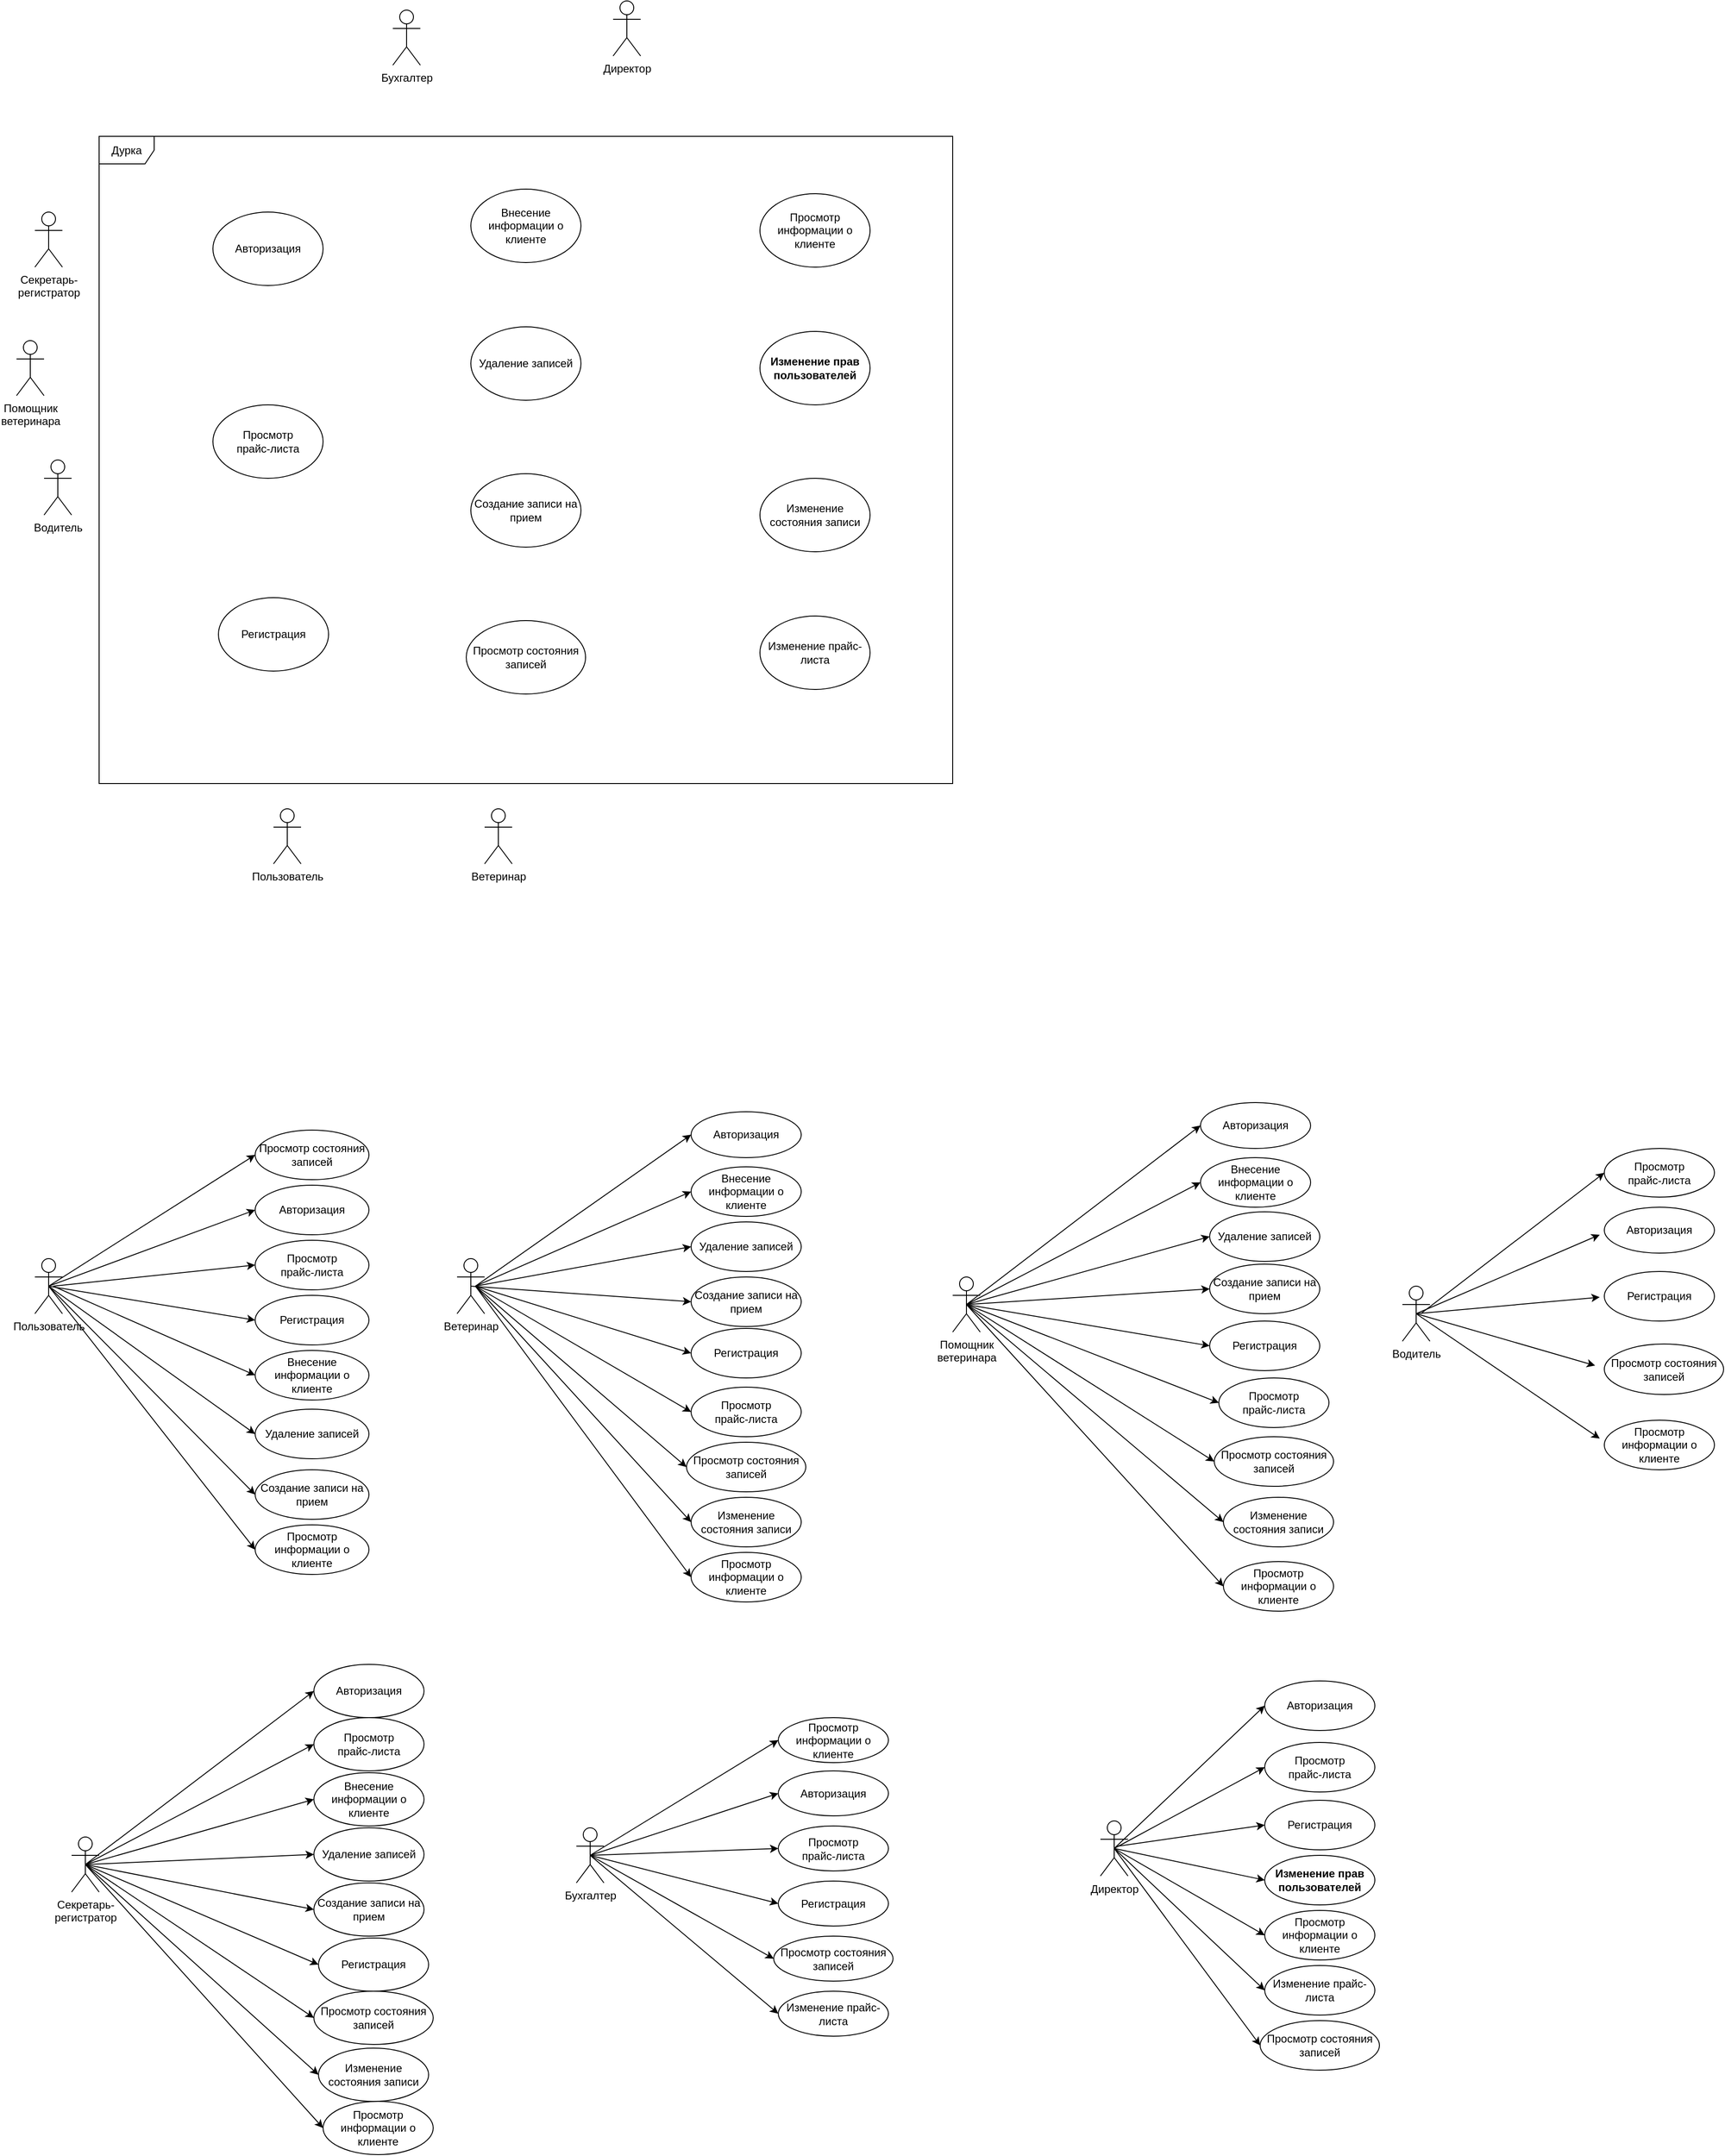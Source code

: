 <mxfile version="12.9.12" type="github"><diagram id="L1FuBteCWjfEzFuakXNv" name="Page-1"><mxGraphModel dx="5688" dy="2852" grid="1" gridSize="10" guides="1" tooltips="1" connect="1" arrows="1" fold="1" page="1" pageScale="1" pageWidth="827" pageHeight="1169" math="0" shadow="0"><root><mxCell id="0"/><mxCell id="1" parent="0"/><mxCell id="_gJvUGZuvrpQ2wVJs4yX-2" value="Дурка" style="shape=umlFrame;whiteSpace=wrap;html=1;" vertex="1" parent="1"><mxGeometry x="120" y="197.5" width="930" height="705" as="geometry"/></mxCell><mxCell id="_gJvUGZuvrpQ2wVJs4yX-3" value="Бухгалтер" style="shape=umlActor;verticalLabelPosition=bottom;labelBackgroundColor=#ffffff;verticalAlign=top;html=1;" vertex="1" parent="1"><mxGeometry x="440" y="60" width="30" height="60" as="geometry"/></mxCell><mxCell id="_gJvUGZuvrpQ2wVJs4yX-4" value="Секретарь-&lt;br&gt;регистратор" style="shape=umlActor;verticalLabelPosition=bottom;labelBackgroundColor=#ffffff;verticalAlign=top;html=1;" vertex="1" parent="1"><mxGeometry x="50" y="280" width="30" height="60" as="geometry"/></mxCell><mxCell id="_gJvUGZuvrpQ2wVJs4yX-5" value="Директор" style="shape=umlActor;verticalLabelPosition=bottom;labelBackgroundColor=#ffffff;verticalAlign=top;html=1;" vertex="1" parent="1"><mxGeometry x="680" y="50" width="30" height="60" as="geometry"/></mxCell><mxCell id="_gJvUGZuvrpQ2wVJs4yX-6" value="Помощник &lt;br&gt;ветеринара" style="shape=umlActor;verticalLabelPosition=bottom;labelBackgroundColor=#ffffff;verticalAlign=top;html=1;" vertex="1" parent="1"><mxGeometry x="30" y="420" width="30" height="60" as="geometry"/></mxCell><mxCell id="_gJvUGZuvrpQ2wVJs4yX-9" value="Ветеринар" style="shape=umlActor;verticalLabelPosition=bottom;labelBackgroundColor=#ffffff;verticalAlign=top;html=1;" vertex="1" parent="1"><mxGeometry x="540" y="930" width="30" height="60" as="geometry"/></mxCell><mxCell id="_gJvUGZuvrpQ2wVJs4yX-10" value="Пользователь" style="shape=umlActor;verticalLabelPosition=bottom;labelBackgroundColor=#ffffff;verticalAlign=top;html=1;" vertex="1" parent="1"><mxGeometry x="310" y="930" width="30" height="60" as="geometry"/></mxCell><mxCell id="_gJvUGZuvrpQ2wVJs4yX-11" value="Водитель" style="shape=umlActor;verticalLabelPosition=bottom;labelBackgroundColor=#ffffff;verticalAlign=top;html=1;" vertex="1" parent="1"><mxGeometry x="60" y="550" width="30" height="60" as="geometry"/></mxCell><mxCell id="_gJvUGZuvrpQ2wVJs4yX-12" value="Авторизация" style="ellipse;whiteSpace=wrap;html=1;" vertex="1" parent="1"><mxGeometry x="244" y="280" width="120" height="80" as="geometry"/></mxCell><mxCell id="_gJvUGZuvrpQ2wVJs4yX-13" value="Просмотр&lt;br&gt;прайс-листа" style="ellipse;whiteSpace=wrap;html=1;" vertex="1" parent="1"><mxGeometry x="244" y="490" width="120" height="80" as="geometry"/></mxCell><mxCell id="_gJvUGZuvrpQ2wVJs4yX-14" value="Регистрация" style="ellipse;whiteSpace=wrap;html=1;" vertex="1" parent="1"><mxGeometry x="250" y="700" width="120" height="80" as="geometry"/></mxCell><mxCell id="_gJvUGZuvrpQ2wVJs4yX-20" value="Просмотр состояния записей" style="ellipse;whiteSpace=wrap;html=1;" vertex="1" parent="1"><mxGeometry x="520" y="725" width="130" height="80" as="geometry"/></mxCell><mxCell id="_gJvUGZuvrpQ2wVJs4yX-21" value="Создание записи на прием" style="ellipse;whiteSpace=wrap;html=1;" vertex="1" parent="1"><mxGeometry x="525" y="565" width="120" height="80" as="geometry"/></mxCell><mxCell id="_gJvUGZuvrpQ2wVJs4yX-22" value="Изменение состояния записи" style="ellipse;whiteSpace=wrap;html=1;" vertex="1" parent="1"><mxGeometry x="840" y="570" width="120" height="80" as="geometry"/></mxCell><mxCell id="_gJvUGZuvrpQ2wVJs4yX-23" value="Внесение информации о клиенте" style="ellipse;whiteSpace=wrap;html=1;" vertex="1" parent="1"><mxGeometry x="525" y="255" width="120" height="80" as="geometry"/></mxCell><mxCell id="_gJvUGZuvrpQ2wVJs4yX-24" value="Изменение прайс-листа" style="ellipse;whiteSpace=wrap;html=1;" vertex="1" parent="1"><mxGeometry x="840" y="720" width="120" height="80" as="geometry"/></mxCell><mxCell id="_gJvUGZuvrpQ2wVJs4yX-25" value="Удаление записей" style="ellipse;whiteSpace=wrap;html=1;" vertex="1" parent="1"><mxGeometry x="525" y="405" width="120" height="80" as="geometry"/></mxCell><mxCell id="_gJvUGZuvrpQ2wVJs4yX-26" value="Изменение прав пользователей" style="ellipse;whiteSpace=wrap;html=1;fontStyle=1" vertex="1" parent="1"><mxGeometry x="840" y="410" width="120" height="80" as="geometry"/></mxCell><mxCell id="_gJvUGZuvrpQ2wVJs4yX-27" value="Просмотр информации о клиенте" style="ellipse;whiteSpace=wrap;html=1;" vertex="1" parent="1"><mxGeometry x="840" y="260" width="120" height="80" as="geometry"/></mxCell><mxCell id="_gJvUGZuvrpQ2wVJs4yX-59" value="Пользователь" style="shape=umlActor;verticalLabelPosition=bottom;labelBackgroundColor=#ffffff;verticalAlign=top;html=1;" vertex="1" parent="1"><mxGeometry x="50" y="1420" width="30" height="60" as="geometry"/></mxCell><mxCell id="_gJvUGZuvrpQ2wVJs4yX-60" value="Авторизация" style="ellipse;whiteSpace=wrap;html=1;" vertex="1" parent="1"><mxGeometry x="290" y="1340" width="124" height="54" as="geometry"/></mxCell><mxCell id="_gJvUGZuvrpQ2wVJs4yX-62" value="Регистрация" style="ellipse;whiteSpace=wrap;html=1;" vertex="1" parent="1"><mxGeometry x="290" y="1460" width="124" height="54" as="geometry"/></mxCell><mxCell id="_gJvUGZuvrpQ2wVJs4yX-63" value="Просмотр состояния записей" style="ellipse;whiteSpace=wrap;html=1;" vertex="1" parent="1"><mxGeometry x="290" y="1280" width="124" height="54" as="geometry"/></mxCell><mxCell id="_gJvUGZuvrpQ2wVJs4yX-64" value="Создание записи на прием" style="ellipse;whiteSpace=wrap;html=1;" vertex="1" parent="1"><mxGeometry x="290" y="1650" width="124" height="54" as="geometry"/></mxCell><mxCell id="_gJvUGZuvrpQ2wVJs4yX-65" value="Внесение информации о клиенте" style="ellipse;whiteSpace=wrap;html=1;" vertex="1" parent="1"><mxGeometry x="290" y="1520" width="124" height="54" as="geometry"/></mxCell><mxCell id="_gJvUGZuvrpQ2wVJs4yX-66" value="Удаление записей" style="ellipse;whiteSpace=wrap;html=1;" vertex="1" parent="1"><mxGeometry x="290" y="1584" width="124" height="54" as="geometry"/></mxCell><mxCell id="_gJvUGZuvrpQ2wVJs4yX-67" value="Просмотр информации о клиенте" style="ellipse;whiteSpace=wrap;html=1;" vertex="1" parent="1"><mxGeometry x="290" y="1710" width="124" height="54" as="geometry"/></mxCell><mxCell id="_gJvUGZuvrpQ2wVJs4yX-68" value="Просмотр&lt;br&gt;прайс-листа" style="ellipse;whiteSpace=wrap;html=1;" vertex="1" parent="1"><mxGeometry x="290" y="1400" width="124" height="54" as="geometry"/></mxCell><mxCell id="_gJvUGZuvrpQ2wVJs4yX-69" value="" style="endArrow=classic;html=1;exitX=0.5;exitY=0.5;exitDx=0;exitDy=0;exitPerimeter=0;entryX=0;entryY=0.5;entryDx=0;entryDy=0;" edge="1" parent="1" source="_gJvUGZuvrpQ2wVJs4yX-59" target="_gJvUGZuvrpQ2wVJs4yX-63"><mxGeometry width="50" height="50" relative="1" as="geometry"><mxPoint x="140" y="1430" as="sourcePoint"/><mxPoint x="190" y="1380" as="targetPoint"/></mxGeometry></mxCell><mxCell id="_gJvUGZuvrpQ2wVJs4yX-70" value="" style="endArrow=classic;html=1;exitX=0.5;exitY=0.5;exitDx=0;exitDy=0;exitPerimeter=0;entryX=0;entryY=0.5;entryDx=0;entryDy=0;" edge="1" parent="1" source="_gJvUGZuvrpQ2wVJs4yX-59" target="_gJvUGZuvrpQ2wVJs4yX-60"><mxGeometry width="50" height="50" relative="1" as="geometry"><mxPoint x="75" y="1460" as="sourcePoint"/><mxPoint x="300.0" y="1317" as="targetPoint"/></mxGeometry></mxCell><mxCell id="_gJvUGZuvrpQ2wVJs4yX-71" value="" style="endArrow=classic;html=1;entryX=0;entryY=0.5;entryDx=0;entryDy=0;" edge="1" parent="1" target="_gJvUGZuvrpQ2wVJs4yX-68"><mxGeometry width="50" height="50" relative="1" as="geometry"><mxPoint x="70" y="1450" as="sourcePoint"/><mxPoint x="300.0" y="1377.0" as="targetPoint"/></mxGeometry></mxCell><mxCell id="_gJvUGZuvrpQ2wVJs4yX-72" value="" style="endArrow=classic;html=1;entryX=0;entryY=0.5;entryDx=0;entryDy=0;exitX=0.5;exitY=0.5;exitDx=0;exitDy=0;exitPerimeter=0;" edge="1" parent="1" source="_gJvUGZuvrpQ2wVJs4yX-59" target="_gJvUGZuvrpQ2wVJs4yX-62"><mxGeometry width="50" height="50" relative="1" as="geometry"><mxPoint x="80" y="1460" as="sourcePoint"/><mxPoint x="300.0" y="1437.0" as="targetPoint"/></mxGeometry></mxCell><mxCell id="_gJvUGZuvrpQ2wVJs4yX-73" value="" style="endArrow=classic;html=1;entryX=0;entryY=0.5;entryDx=0;entryDy=0;" edge="1" parent="1" target="_gJvUGZuvrpQ2wVJs4yX-65"><mxGeometry width="50" height="50" relative="1" as="geometry"><mxPoint x="70" y="1450" as="sourcePoint"/><mxPoint x="300.0" y="1497.0" as="targetPoint"/></mxGeometry></mxCell><mxCell id="_gJvUGZuvrpQ2wVJs4yX-74" value="" style="endArrow=classic;html=1;entryX=0;entryY=0.5;entryDx=0;entryDy=0;exitX=0.5;exitY=0.5;exitDx=0;exitDy=0;exitPerimeter=0;" edge="1" parent="1" source="_gJvUGZuvrpQ2wVJs4yX-59" target="_gJvUGZuvrpQ2wVJs4yX-66"><mxGeometry width="50" height="50" relative="1" as="geometry"><mxPoint x="80" y="1460" as="sourcePoint"/><mxPoint x="300.0" y="1557.0" as="targetPoint"/></mxGeometry></mxCell><mxCell id="_gJvUGZuvrpQ2wVJs4yX-75" value="" style="endArrow=classic;html=1;entryX=0;entryY=0.5;entryDx=0;entryDy=0;exitX=0.5;exitY=0.5;exitDx=0;exitDy=0;exitPerimeter=0;" edge="1" parent="1" source="_gJvUGZuvrpQ2wVJs4yX-59" target="_gJvUGZuvrpQ2wVJs4yX-64"><mxGeometry width="50" height="50" relative="1" as="geometry"><mxPoint x="75" y="1460" as="sourcePoint"/><mxPoint x="300.0" y="1621" as="targetPoint"/></mxGeometry></mxCell><mxCell id="_gJvUGZuvrpQ2wVJs4yX-76" value="" style="endArrow=classic;html=1;entryX=0;entryY=0.5;entryDx=0;entryDy=0;exitX=0.5;exitY=0.5;exitDx=0;exitDy=0;exitPerimeter=0;" edge="1" parent="1" source="_gJvUGZuvrpQ2wVJs4yX-59" target="_gJvUGZuvrpQ2wVJs4yX-67"><mxGeometry width="50" height="50" relative="1" as="geometry"><mxPoint x="70" y="1450" as="sourcePoint"/><mxPoint x="300.0" y="1687.0" as="targetPoint"/></mxGeometry></mxCell><mxCell id="_gJvUGZuvrpQ2wVJs4yX-77" value="Ветеринар" style="shape=umlActor;verticalLabelPosition=bottom;labelBackgroundColor=#ffffff;verticalAlign=top;html=1;" vertex="1" parent="1"><mxGeometry x="510" y="1420" width="30" height="60" as="geometry"/></mxCell><mxCell id="_gJvUGZuvrpQ2wVJs4yX-79" value="Просмотр&lt;br&gt;прайс-листа" style="ellipse;whiteSpace=wrap;html=1;" vertex="1" parent="1"><mxGeometry x="765" y="1560" width="120" height="54" as="geometry"/></mxCell><mxCell id="_gJvUGZuvrpQ2wVJs4yX-80" value="Регистрация" style="ellipse;whiteSpace=wrap;html=1;" vertex="1" parent="1"><mxGeometry x="765" y="1496" width="120" height="54" as="geometry"/></mxCell><mxCell id="_gJvUGZuvrpQ2wVJs4yX-81" value="Просмотр состояния записей" style="ellipse;whiteSpace=wrap;html=1;" vertex="1" parent="1"><mxGeometry x="760" y="1620" width="130" height="54" as="geometry"/></mxCell><mxCell id="_gJvUGZuvrpQ2wVJs4yX-82" value="Создание записи на прием" style="ellipse;whiteSpace=wrap;html=1;" vertex="1" parent="1"><mxGeometry x="765" y="1440" width="120" height="54" as="geometry"/></mxCell><mxCell id="_gJvUGZuvrpQ2wVJs4yX-83" value="Изменение состояния записи" style="ellipse;whiteSpace=wrap;html=1;" vertex="1" parent="1"><mxGeometry x="765" y="1680" width="120" height="54" as="geometry"/></mxCell><mxCell id="_gJvUGZuvrpQ2wVJs4yX-84" value="Внесение информации о клиенте" style="ellipse;whiteSpace=wrap;html=1;" vertex="1" parent="1"><mxGeometry x="765" y="1320" width="120" height="54" as="geometry"/></mxCell><mxCell id="_gJvUGZuvrpQ2wVJs4yX-85" value="Удаление записей" style="ellipse;whiteSpace=wrap;html=1;" vertex="1" parent="1"><mxGeometry x="765" y="1380" width="120" height="54" as="geometry"/></mxCell><mxCell id="_gJvUGZuvrpQ2wVJs4yX-86" value="Просмотр информации о клиенте" style="ellipse;whiteSpace=wrap;html=1;" vertex="1" parent="1"><mxGeometry x="765" y="1740" width="120" height="54" as="geometry"/></mxCell><mxCell id="_gJvUGZuvrpQ2wVJs4yX-89" value="Авторизация" style="ellipse;whiteSpace=wrap;html=1;" vertex="1" parent="1"><mxGeometry x="765" y="1260" width="120" height="50" as="geometry"/></mxCell><mxCell id="_gJvUGZuvrpQ2wVJs4yX-90" value="" style="endArrow=classic;html=1;exitX=0.5;exitY=0.5;exitDx=0;exitDy=0;exitPerimeter=0;entryX=0;entryY=0.5;entryDx=0;entryDy=0;" edge="1" parent="1" source="_gJvUGZuvrpQ2wVJs4yX-77" target="_gJvUGZuvrpQ2wVJs4yX-82"><mxGeometry width="50" height="50" relative="1" as="geometry"><mxPoint x="620" y="1470" as="sourcePoint"/><mxPoint x="670" y="1420" as="targetPoint"/></mxGeometry></mxCell><mxCell id="_gJvUGZuvrpQ2wVJs4yX-91" value="" style="endArrow=classic;html=1;entryX=0;entryY=0.5;entryDx=0;entryDy=0;" edge="1" parent="1" target="_gJvUGZuvrpQ2wVJs4yX-85"><mxGeometry width="50" height="50" relative="1" as="geometry"><mxPoint x="530" y="1450" as="sourcePoint"/><mxPoint x="775.0" y="1477.0" as="targetPoint"/></mxGeometry></mxCell><mxCell id="_gJvUGZuvrpQ2wVJs4yX-92" value="" style="endArrow=classic;html=1;entryX=0;entryY=0.5;entryDx=0;entryDy=0;" edge="1" parent="1" target="_gJvUGZuvrpQ2wVJs4yX-84"><mxGeometry width="50" height="50" relative="1" as="geometry"><mxPoint x="530" y="1450" as="sourcePoint"/><mxPoint x="775.0" y="1417.0" as="targetPoint"/></mxGeometry></mxCell><mxCell id="_gJvUGZuvrpQ2wVJs4yX-93" value="" style="endArrow=classic;html=1;entryX=0;entryY=0.5;entryDx=0;entryDy=0;" edge="1" parent="1"><mxGeometry width="50" height="50" relative="1" as="geometry"><mxPoint x="530" y="1450" as="sourcePoint"/><mxPoint x="765" y="1285" as="targetPoint"/></mxGeometry></mxCell><mxCell id="_gJvUGZuvrpQ2wVJs4yX-94" value="" style="endArrow=classic;html=1;entryX=0;entryY=0.5;entryDx=0;entryDy=0;" edge="1" parent="1" target="_gJvUGZuvrpQ2wVJs4yX-79"><mxGeometry width="50" height="50" relative="1" as="geometry"><mxPoint x="530" y="1450" as="sourcePoint"/><mxPoint x="775.0" y="1295" as="targetPoint"/></mxGeometry></mxCell><mxCell id="_gJvUGZuvrpQ2wVJs4yX-95" value="" style="endArrow=classic;html=1;entryX=0;entryY=0.5;entryDx=0;entryDy=0;" edge="1" parent="1" target="_gJvUGZuvrpQ2wVJs4yX-80"><mxGeometry width="50" height="50" relative="1" as="geometry"><mxPoint x="530" y="1450" as="sourcePoint"/><mxPoint x="785.0" y="1305" as="targetPoint"/></mxGeometry></mxCell><mxCell id="_gJvUGZuvrpQ2wVJs4yX-96" value="" style="endArrow=classic;html=1;entryX=0;entryY=0.5;entryDx=0;entryDy=0;" edge="1" parent="1" target="_gJvUGZuvrpQ2wVJs4yX-81"><mxGeometry width="50" height="50" relative="1" as="geometry"><mxPoint x="530" y="1450" as="sourcePoint"/><mxPoint x="775.0" y="1597.0" as="targetPoint"/></mxGeometry></mxCell><mxCell id="_gJvUGZuvrpQ2wVJs4yX-97" value="" style="endArrow=classic;html=1;entryX=0;entryY=0.5;entryDx=0;entryDy=0;" edge="1" parent="1" target="_gJvUGZuvrpQ2wVJs4yX-83"><mxGeometry width="50" height="50" relative="1" as="geometry"><mxPoint x="530" y="1450" as="sourcePoint"/><mxPoint x="770.0" y="1657.0" as="targetPoint"/></mxGeometry></mxCell><mxCell id="_gJvUGZuvrpQ2wVJs4yX-98" value="" style="endArrow=classic;html=1;entryX=0;entryY=0.5;entryDx=0;entryDy=0;" edge="1" parent="1" target="_gJvUGZuvrpQ2wVJs4yX-86"><mxGeometry width="50" height="50" relative="1" as="geometry"><mxPoint x="530" y="1450" as="sourcePoint"/><mxPoint x="775.0" y="1717.0" as="targetPoint"/></mxGeometry></mxCell><mxCell id="_gJvUGZuvrpQ2wVJs4yX-109" value="Водитель" style="shape=umlActor;verticalLabelPosition=bottom;labelBackgroundColor=#ffffff;verticalAlign=top;html=1;" vertex="1" parent="1"><mxGeometry x="1540" y="1450" width="30" height="60" as="geometry"/></mxCell><mxCell id="_gJvUGZuvrpQ2wVJs4yX-110" value="Авторизация" style="ellipse;whiteSpace=wrap;html=1;" vertex="1" parent="1"><mxGeometry x="1760" y="1364" width="120" height="50" as="geometry"/></mxCell><mxCell id="_gJvUGZuvrpQ2wVJs4yX-111" value="Регистрация" style="ellipse;whiteSpace=wrap;html=1;" vertex="1" parent="1"><mxGeometry x="1760" y="1434" width="120" height="54" as="geometry"/></mxCell><mxCell id="_gJvUGZuvrpQ2wVJs4yX-112" value="Просмотр состояния записей" style="ellipse;whiteSpace=wrap;html=1;" vertex="1" parent="1"><mxGeometry x="1760" y="1513" width="130" height="55" as="geometry"/></mxCell><mxCell id="_gJvUGZuvrpQ2wVJs4yX-113" value="Просмотр информации о клиенте" style="ellipse;whiteSpace=wrap;html=1;" vertex="1" parent="1"><mxGeometry x="1760" y="1596" width="120" height="54" as="geometry"/></mxCell><mxCell id="_gJvUGZuvrpQ2wVJs4yX-114" value="" style="endArrow=classic;html=1;exitX=0.5;exitY=0.5;exitDx=0;exitDy=0;exitPerimeter=0;entryX=0;entryY=0.5;entryDx=0;entryDy=0;" edge="1" parent="1" source="_gJvUGZuvrpQ2wVJs4yX-109"><mxGeometry width="50" height="50" relative="1" as="geometry"><mxPoint x="1630" y="1459" as="sourcePoint"/><mxPoint x="1755" y="1394" as="targetPoint"/></mxGeometry></mxCell><mxCell id="_gJvUGZuvrpQ2wVJs4yX-115" value="" style="endArrow=classic;html=1;exitX=0.5;exitY=0.5;exitDx=0;exitDy=0;exitPerimeter=0;entryX=0;entryY=0.5;entryDx=0;entryDy=0;" edge="1" parent="1" source="_gJvUGZuvrpQ2wVJs4yX-109"><mxGeometry width="50" height="50" relative="1" as="geometry"><mxPoint x="1555" y="1493" as="sourcePoint"/><mxPoint x="1750" y="1536.5" as="targetPoint"/></mxGeometry></mxCell><mxCell id="_gJvUGZuvrpQ2wVJs4yX-116" value="" style="endArrow=classic;html=1;exitX=0.5;exitY=0.5;exitDx=0;exitDy=0;exitPerimeter=0;entryX=0;entryY=0.5;entryDx=0;entryDy=0;" edge="1" parent="1" source="_gJvUGZuvrpQ2wVJs4yX-109"><mxGeometry width="50" height="50" relative="1" as="geometry"><mxPoint x="1555" y="1493" as="sourcePoint"/><mxPoint x="1755" y="1462" as="targetPoint"/></mxGeometry></mxCell><mxCell id="_gJvUGZuvrpQ2wVJs4yX-117" value="" style="endArrow=classic;html=1;exitX=0.5;exitY=0.5;exitDx=0;exitDy=0;exitPerimeter=0;entryX=0;entryY=0.5;entryDx=0;entryDy=0;" edge="1" parent="1" source="_gJvUGZuvrpQ2wVJs4yX-109"><mxGeometry width="50" height="50" relative="1" as="geometry"><mxPoint x="1565" y="1503" as="sourcePoint"/><mxPoint x="1755" y="1616" as="targetPoint"/></mxGeometry></mxCell><mxCell id="_gJvUGZuvrpQ2wVJs4yX-118" value="Помощник &lt;br&gt;ветеринара" style="shape=umlActor;verticalLabelPosition=bottom;labelBackgroundColor=#ffffff;verticalAlign=top;html=1;" vertex="1" parent="1"><mxGeometry x="1050" y="1440" width="30" height="60" as="geometry"/></mxCell><mxCell id="_gJvUGZuvrpQ2wVJs4yX-128" value="Просмотр&lt;br&gt;прайс-листа" style="ellipse;whiteSpace=wrap;html=1;" vertex="1" parent="1"><mxGeometry x="1340" y="1550" width="120" height="54" as="geometry"/></mxCell><mxCell id="_gJvUGZuvrpQ2wVJs4yX-129" value="Регистрация" style="ellipse;whiteSpace=wrap;html=1;" vertex="1" parent="1"><mxGeometry x="1330" y="1488" width="120" height="54" as="geometry"/></mxCell><mxCell id="_gJvUGZuvrpQ2wVJs4yX-130" value="Просмотр состояния записей" style="ellipse;whiteSpace=wrap;html=1;" vertex="1" parent="1"><mxGeometry x="1335" y="1614" width="130" height="54" as="geometry"/></mxCell><mxCell id="_gJvUGZuvrpQ2wVJs4yX-131" value="Создание записи на прием" style="ellipse;whiteSpace=wrap;html=1;" vertex="1" parent="1"><mxGeometry x="1330" y="1426" width="120" height="54" as="geometry"/></mxCell><mxCell id="_gJvUGZuvrpQ2wVJs4yX-132" value="Изменение состояния записи" style="ellipse;whiteSpace=wrap;html=1;" vertex="1" parent="1"><mxGeometry x="1345" y="1680" width="120" height="54" as="geometry"/></mxCell><mxCell id="_gJvUGZuvrpQ2wVJs4yX-133" value="Внесение информации о клиенте" style="ellipse;whiteSpace=wrap;html=1;" vertex="1" parent="1"><mxGeometry x="1320" y="1310" width="120" height="54" as="geometry"/></mxCell><mxCell id="_gJvUGZuvrpQ2wVJs4yX-134" value="Удаление записей" style="ellipse;whiteSpace=wrap;html=1;" vertex="1" parent="1"><mxGeometry x="1330" y="1369" width="120" height="54" as="geometry"/></mxCell><mxCell id="_gJvUGZuvrpQ2wVJs4yX-135" value="Просмотр информации о клиенте" style="ellipse;whiteSpace=wrap;html=1;" vertex="1" parent="1"><mxGeometry x="1345" y="1750" width="120" height="54" as="geometry"/></mxCell><mxCell id="_gJvUGZuvrpQ2wVJs4yX-136" value="Авторизация" style="ellipse;whiteSpace=wrap;html=1;" vertex="1" parent="1"><mxGeometry x="1320" y="1250" width="120" height="50" as="geometry"/></mxCell><mxCell id="_gJvUGZuvrpQ2wVJs4yX-139" value="" style="endArrow=classic;html=1;exitX=0.5;exitY=0.5;exitDx=0;exitDy=0;exitPerimeter=0;entryX=0;entryY=0.5;entryDx=0;entryDy=0;" edge="1" parent="1" source="_gJvUGZuvrpQ2wVJs4yX-118" target="_gJvUGZuvrpQ2wVJs4yX-136"><mxGeometry width="50" height="50" relative="1" as="geometry"><mxPoint x="1190" y="1380" as="sourcePoint"/><mxPoint x="1240" y="1330" as="targetPoint"/></mxGeometry></mxCell><mxCell id="_gJvUGZuvrpQ2wVJs4yX-140" value="" style="endArrow=classic;html=1;exitX=0.5;exitY=0.5;exitDx=0;exitDy=0;exitPerimeter=0;entryX=0;entryY=0.5;entryDx=0;entryDy=0;" edge="1" parent="1" source="_gJvUGZuvrpQ2wVJs4yX-118" target="_gJvUGZuvrpQ2wVJs4yX-133"><mxGeometry width="50" height="50" relative="1" as="geometry"><mxPoint x="1155" y="1490" as="sourcePoint"/><mxPoint x="1360" y="1285" as="targetPoint"/></mxGeometry></mxCell><mxCell id="_gJvUGZuvrpQ2wVJs4yX-141" value="" style="endArrow=classic;html=1;exitX=0.5;exitY=0.5;exitDx=0;exitDy=0;exitPerimeter=0;entryX=0;entryY=0.5;entryDx=0;entryDy=0;" edge="1" parent="1" source="_gJvUGZuvrpQ2wVJs4yX-118" target="_gJvUGZuvrpQ2wVJs4yX-134"><mxGeometry width="50" height="50" relative="1" as="geometry"><mxPoint x="1155" y="1490" as="sourcePoint"/><mxPoint x="1360" y="1347" as="targetPoint"/></mxGeometry></mxCell><mxCell id="_gJvUGZuvrpQ2wVJs4yX-142" value="" style="endArrow=classic;html=1;exitX=0.5;exitY=0.5;exitDx=0;exitDy=0;exitPerimeter=0;entryX=0;entryY=0.5;entryDx=0;entryDy=0;" edge="1" parent="1" source="_gJvUGZuvrpQ2wVJs4yX-118" target="_gJvUGZuvrpQ2wVJs4yX-131"><mxGeometry width="50" height="50" relative="1" as="geometry"><mxPoint x="1155" y="1490" as="sourcePoint"/><mxPoint x="1360" y="1403" as="targetPoint"/></mxGeometry></mxCell><mxCell id="_gJvUGZuvrpQ2wVJs4yX-143" value="" style="endArrow=classic;html=1;exitX=0.5;exitY=0.5;exitDx=0;exitDy=0;exitPerimeter=0;entryX=0;entryY=0.5;entryDx=0;entryDy=0;" edge="1" parent="1" source="_gJvUGZuvrpQ2wVJs4yX-118" target="_gJvUGZuvrpQ2wVJs4yX-129"><mxGeometry width="50" height="50" relative="1" as="geometry"><mxPoint x="1155" y="1490" as="sourcePoint"/><mxPoint x="1360" y="1460" as="targetPoint"/></mxGeometry></mxCell><mxCell id="_gJvUGZuvrpQ2wVJs4yX-144" value="" style="endArrow=classic;html=1;entryX=0;entryY=0.5;entryDx=0;entryDy=0;exitX=0.5;exitY=0.5;exitDx=0;exitDy=0;exitPerimeter=0;" edge="1" parent="1" source="_gJvUGZuvrpQ2wVJs4yX-118" target="_gJvUGZuvrpQ2wVJs4yX-128"><mxGeometry width="50" height="50" relative="1" as="geometry"><mxPoint x="1150" y="1480" as="sourcePoint"/><mxPoint x="1360" y="1517" as="targetPoint"/></mxGeometry></mxCell><mxCell id="_gJvUGZuvrpQ2wVJs4yX-145" value="" style="endArrow=classic;html=1;entryX=0;entryY=0.5;entryDx=0;entryDy=0;exitX=0.5;exitY=0.5;exitDx=0;exitDy=0;exitPerimeter=0;" edge="1" parent="1" source="_gJvUGZuvrpQ2wVJs4yX-118" target="_gJvUGZuvrpQ2wVJs4yX-130"><mxGeometry width="50" height="50" relative="1" as="geometry"><mxPoint x="1160" y="1490" as="sourcePoint"/><mxPoint x="1360" y="1579" as="targetPoint"/></mxGeometry></mxCell><mxCell id="_gJvUGZuvrpQ2wVJs4yX-146" value="" style="endArrow=classic;html=1;exitX=0.5;exitY=0.5;exitDx=0;exitDy=0;exitPerimeter=0;entryX=0;entryY=0.5;entryDx=0;entryDy=0;" edge="1" parent="1" source="_gJvUGZuvrpQ2wVJs4yX-118" target="_gJvUGZuvrpQ2wVJs4yX-132"><mxGeometry width="50" height="50" relative="1" as="geometry"><mxPoint x="1155" y="1490" as="sourcePoint"/><mxPoint x="1320" y="1700" as="targetPoint"/></mxGeometry></mxCell><mxCell id="_gJvUGZuvrpQ2wVJs4yX-147" value="" style="endArrow=classic;html=1;entryX=0;entryY=0.5;entryDx=0;entryDy=0;exitX=0.5;exitY=0.5;exitDx=0;exitDy=0;exitPerimeter=0;" edge="1" parent="1" source="_gJvUGZuvrpQ2wVJs4yX-118" target="_gJvUGZuvrpQ2wVJs4yX-135"><mxGeometry width="50" height="50" relative="1" as="geometry"><mxPoint x="1150" y="1480" as="sourcePoint"/><mxPoint x="1360" y="1697" as="targetPoint"/></mxGeometry></mxCell><mxCell id="_gJvUGZuvrpQ2wVJs4yX-148" value="Секретарь-&lt;br&gt;регистратор" style="shape=umlActor;verticalLabelPosition=bottom;labelBackgroundColor=#ffffff;verticalAlign=top;html=1;" vertex="1" parent="1"><mxGeometry x="90" y="2050" width="30" height="60" as="geometry"/></mxCell><mxCell id="_gJvUGZuvrpQ2wVJs4yX-149" value="Авторизация" style="ellipse;whiteSpace=wrap;html=1;" vertex="1" parent="1"><mxGeometry x="354" y="1862" width="120" height="58" as="geometry"/></mxCell><mxCell id="_gJvUGZuvrpQ2wVJs4yX-150" value="Просмотр&lt;br&gt;прайс-листа" style="ellipse;whiteSpace=wrap;html=1;" vertex="1" parent="1"><mxGeometry x="354" y="1920" width="120" height="58" as="geometry"/></mxCell><mxCell id="_gJvUGZuvrpQ2wVJs4yX-151" value="Регистрация" style="ellipse;whiteSpace=wrap;html=1;" vertex="1" parent="1"><mxGeometry x="359" y="2160" width="120" height="58" as="geometry"/></mxCell><mxCell id="_gJvUGZuvrpQ2wVJs4yX-152" value="Просмотр состояния записей" style="ellipse;whiteSpace=wrap;html=1;" vertex="1" parent="1"><mxGeometry x="354" y="2218" width="130" height="58" as="geometry"/></mxCell><mxCell id="_gJvUGZuvrpQ2wVJs4yX-153" value="Создание записи на прием" style="ellipse;whiteSpace=wrap;html=1;" vertex="1" parent="1"><mxGeometry x="354" y="2100" width="120" height="58" as="geometry"/></mxCell><mxCell id="_gJvUGZuvrpQ2wVJs4yX-154" value="Изменение состояния записи" style="ellipse;whiteSpace=wrap;html=1;" vertex="1" parent="1"><mxGeometry x="359" y="2280" width="120" height="58" as="geometry"/></mxCell><mxCell id="_gJvUGZuvrpQ2wVJs4yX-155" value="Внесение информации о клиенте" style="ellipse;whiteSpace=wrap;html=1;" vertex="1" parent="1"><mxGeometry x="354" y="1980" width="120" height="58" as="geometry"/></mxCell><mxCell id="_gJvUGZuvrpQ2wVJs4yX-156" value="Удаление записей" style="ellipse;whiteSpace=wrap;html=1;" vertex="1" parent="1"><mxGeometry x="354" y="2040" width="120" height="58" as="geometry"/></mxCell><mxCell id="_gJvUGZuvrpQ2wVJs4yX-157" value="Просмотр информации о клиенте" style="ellipse;whiteSpace=wrap;html=1;" vertex="1" parent="1"><mxGeometry x="364" y="2338" width="120" height="58" as="geometry"/></mxCell><mxCell id="_gJvUGZuvrpQ2wVJs4yX-158" value="Просмотр&lt;br&gt;прайс-листа" style="ellipse;whiteSpace=wrap;html=1;" vertex="1" parent="1"><mxGeometry x="1760" y="1300" width="120" height="53" as="geometry"/></mxCell><mxCell id="_gJvUGZuvrpQ2wVJs4yX-159" value="" style="endArrow=classic;html=1;entryX=0;entryY=0.5;entryDx=0;entryDy=0;" edge="1" parent="1" target="_gJvUGZuvrpQ2wVJs4yX-158"><mxGeometry width="50" height="50" relative="1" as="geometry"><mxPoint x="1560" y="1480" as="sourcePoint"/><mxPoint x="1765" y="1404" as="targetPoint"/></mxGeometry></mxCell><mxCell id="_gJvUGZuvrpQ2wVJs4yX-160" value="" style="endArrow=classic;html=1;exitX=0.5;exitY=0.5;exitDx=0;exitDy=0;exitPerimeter=0;entryX=0;entryY=0.5;entryDx=0;entryDy=0;" edge="1" parent="1" source="_gJvUGZuvrpQ2wVJs4yX-148" target="_gJvUGZuvrpQ2wVJs4yX-149"><mxGeometry width="50" height="50" relative="1" as="geometry"><mxPoint x="190" y="2030" as="sourcePoint"/><mxPoint x="240" y="1980" as="targetPoint"/></mxGeometry></mxCell><mxCell id="_gJvUGZuvrpQ2wVJs4yX-161" value="" style="endArrow=classic;html=1;exitX=0.5;exitY=0.5;exitDx=0;exitDy=0;exitPerimeter=0;entryX=0;entryY=0.5;entryDx=0;entryDy=0;" edge="1" parent="1" source="_gJvUGZuvrpQ2wVJs4yX-148" target="_gJvUGZuvrpQ2wVJs4yX-150"><mxGeometry width="50" height="50" relative="1" as="geometry"><mxPoint x="115" y="2090" as="sourcePoint"/><mxPoint x="364" y="1901" as="targetPoint"/></mxGeometry></mxCell><mxCell id="_gJvUGZuvrpQ2wVJs4yX-162" value="" style="endArrow=classic;html=1;exitX=0.5;exitY=0.5;exitDx=0;exitDy=0;exitPerimeter=0;entryX=0;entryY=0.5;entryDx=0;entryDy=0;" edge="1" parent="1" source="_gJvUGZuvrpQ2wVJs4yX-148" target="_gJvUGZuvrpQ2wVJs4yX-155"><mxGeometry width="50" height="50" relative="1" as="geometry"><mxPoint x="115" y="2090" as="sourcePoint"/><mxPoint x="364" y="1959" as="targetPoint"/></mxGeometry></mxCell><mxCell id="_gJvUGZuvrpQ2wVJs4yX-163" value="" style="endArrow=classic;html=1;exitX=0.5;exitY=0.5;exitDx=0;exitDy=0;exitPerimeter=0;entryX=0;entryY=0.5;entryDx=0;entryDy=0;" edge="1" parent="1" source="_gJvUGZuvrpQ2wVJs4yX-148" target="_gJvUGZuvrpQ2wVJs4yX-156"><mxGeometry width="50" height="50" relative="1" as="geometry"><mxPoint x="115" y="2090" as="sourcePoint"/><mxPoint x="364" y="2019" as="targetPoint"/></mxGeometry></mxCell><mxCell id="_gJvUGZuvrpQ2wVJs4yX-164" value="" style="endArrow=classic;html=1;exitX=0.5;exitY=0.5;exitDx=0;exitDy=0;exitPerimeter=0;entryX=0;entryY=0.5;entryDx=0;entryDy=0;" edge="1" parent="1" source="_gJvUGZuvrpQ2wVJs4yX-148" target="_gJvUGZuvrpQ2wVJs4yX-153"><mxGeometry width="50" height="50" relative="1" as="geometry"><mxPoint x="115" y="2090" as="sourcePoint"/><mxPoint x="364" y="2079" as="targetPoint"/></mxGeometry></mxCell><mxCell id="_gJvUGZuvrpQ2wVJs4yX-165" value="" style="endArrow=classic;html=1;exitX=0.5;exitY=0.5;exitDx=0;exitDy=0;exitPerimeter=0;entryX=0;entryY=0.5;entryDx=0;entryDy=0;" edge="1" parent="1" source="_gJvUGZuvrpQ2wVJs4yX-148" target="_gJvUGZuvrpQ2wVJs4yX-151"><mxGeometry width="50" height="50" relative="1" as="geometry"><mxPoint x="115" y="2090" as="sourcePoint"/><mxPoint x="364" y="2139" as="targetPoint"/></mxGeometry></mxCell><mxCell id="_gJvUGZuvrpQ2wVJs4yX-166" value="" style="endArrow=classic;html=1;exitX=0.5;exitY=0.5;exitDx=0;exitDy=0;exitPerimeter=0;entryX=0;entryY=0.5;entryDx=0;entryDy=0;" edge="1" parent="1" source="_gJvUGZuvrpQ2wVJs4yX-148" target="_gJvUGZuvrpQ2wVJs4yX-152"><mxGeometry width="50" height="50" relative="1" as="geometry"><mxPoint x="115" y="2090" as="sourcePoint"/><mxPoint x="369" y="2199" as="targetPoint"/></mxGeometry></mxCell><mxCell id="_gJvUGZuvrpQ2wVJs4yX-167" value="" style="endArrow=classic;html=1;exitX=0.5;exitY=0.5;exitDx=0;exitDy=0;exitPerimeter=0;entryX=0;entryY=0.5;entryDx=0;entryDy=0;" edge="1" parent="1" source="_gJvUGZuvrpQ2wVJs4yX-148" target="_gJvUGZuvrpQ2wVJs4yX-154"><mxGeometry width="50" height="50" relative="1" as="geometry"><mxPoint x="115" y="2090" as="sourcePoint"/><mxPoint x="364" y="2257" as="targetPoint"/></mxGeometry></mxCell><mxCell id="_gJvUGZuvrpQ2wVJs4yX-168" value="" style="endArrow=classic;html=1;exitX=0.5;exitY=0.5;exitDx=0;exitDy=0;exitPerimeter=0;entryX=0;entryY=0.5;entryDx=0;entryDy=0;" edge="1" parent="1" source="_gJvUGZuvrpQ2wVJs4yX-148" target="_gJvUGZuvrpQ2wVJs4yX-157"><mxGeometry width="50" height="50" relative="1" as="geometry"><mxPoint x="125" y="2100" as="sourcePoint"/><mxPoint x="369" y="2319" as="targetPoint"/></mxGeometry></mxCell><mxCell id="_gJvUGZuvrpQ2wVJs4yX-170" value="Бухгалтер" style="shape=umlActor;verticalLabelPosition=bottom;labelBackgroundColor=#ffffff;verticalAlign=top;html=1;" vertex="1" parent="1"><mxGeometry x="640" y="2040" width="30" height="60" as="geometry"/></mxCell><mxCell id="_gJvUGZuvrpQ2wVJs4yX-171" value="Авторизация" style="ellipse;whiteSpace=wrap;html=1;" vertex="1" parent="1"><mxGeometry x="860" y="1978" width="120" height="49" as="geometry"/></mxCell><mxCell id="_gJvUGZuvrpQ2wVJs4yX-172" value="Просмотр&lt;br&gt;прайс-листа" style="ellipse;whiteSpace=wrap;html=1;" vertex="1" parent="1"><mxGeometry x="860" y="2038" width="120" height="49" as="geometry"/></mxCell><mxCell id="_gJvUGZuvrpQ2wVJs4yX-173" value="Регистрация" style="ellipse;whiteSpace=wrap;html=1;" vertex="1" parent="1"><mxGeometry x="860" y="2098" width="120" height="49" as="geometry"/></mxCell><mxCell id="_gJvUGZuvrpQ2wVJs4yX-174" value="Просмотр состояния записей" style="ellipse;whiteSpace=wrap;html=1;" vertex="1" parent="1"><mxGeometry x="855" y="2158" width="130" height="49" as="geometry"/></mxCell><mxCell id="_gJvUGZuvrpQ2wVJs4yX-175" value="Изменение прайс-листа" style="ellipse;whiteSpace=wrap;html=1;" vertex="1" parent="1"><mxGeometry x="860" y="2218" width="120" height="49" as="geometry"/></mxCell><mxCell id="_gJvUGZuvrpQ2wVJs4yX-176" value="Просмотр информации о клиенте" style="ellipse;whiteSpace=wrap;html=1;" vertex="1" parent="1"><mxGeometry x="860" y="1920" width="120" height="49" as="geometry"/></mxCell><mxCell id="_gJvUGZuvrpQ2wVJs4yX-177" value="" style="endArrow=classic;html=1;exitX=0.5;exitY=0.5;exitDx=0;exitDy=0;exitPerimeter=0;entryX=0;entryY=0.5;entryDx=0;entryDy=0;" edge="1" parent="1" source="_gJvUGZuvrpQ2wVJs4yX-170" target="_gJvUGZuvrpQ2wVJs4yX-176"><mxGeometry width="50" height="50" relative="1" as="geometry"><mxPoint x="710" y="1940" as="sourcePoint"/><mxPoint x="760" y="1890" as="targetPoint"/></mxGeometry></mxCell><mxCell id="_gJvUGZuvrpQ2wVJs4yX-178" value="" style="endArrow=classic;html=1;exitX=0.5;exitY=0.5;exitDx=0;exitDy=0;exitPerimeter=0;entryX=0;entryY=0.5;entryDx=0;entryDy=0;" edge="1" parent="1" source="_gJvUGZuvrpQ2wVJs4yX-170" target="_gJvUGZuvrpQ2wVJs4yX-171"><mxGeometry width="50" height="50" relative="1" as="geometry"><mxPoint x="665" y="2080" as="sourcePoint"/><mxPoint x="870" y="1954.5" as="targetPoint"/></mxGeometry></mxCell><mxCell id="_gJvUGZuvrpQ2wVJs4yX-179" value="" style="endArrow=classic;html=1;exitX=0.5;exitY=0.5;exitDx=0;exitDy=0;exitPerimeter=0;entryX=0;entryY=0.5;entryDx=0;entryDy=0;" edge="1" parent="1" source="_gJvUGZuvrpQ2wVJs4yX-170" target="_gJvUGZuvrpQ2wVJs4yX-172"><mxGeometry width="50" height="50" relative="1" as="geometry"><mxPoint x="665" y="2080" as="sourcePoint"/><mxPoint x="870" y="2012.5" as="targetPoint"/></mxGeometry></mxCell><mxCell id="_gJvUGZuvrpQ2wVJs4yX-180" value="" style="endArrow=classic;html=1;exitX=0.5;exitY=0.5;exitDx=0;exitDy=0;exitPerimeter=0;entryX=0;entryY=0.5;entryDx=0;entryDy=0;" edge="1" parent="1" source="_gJvUGZuvrpQ2wVJs4yX-170" target="_gJvUGZuvrpQ2wVJs4yX-173"><mxGeometry width="50" height="50" relative="1" as="geometry"><mxPoint x="665" y="2080" as="sourcePoint"/><mxPoint x="870" y="2072.5" as="targetPoint"/></mxGeometry></mxCell><mxCell id="_gJvUGZuvrpQ2wVJs4yX-181" value="" style="endArrow=classic;html=1;exitX=0.5;exitY=0.5;exitDx=0;exitDy=0;exitPerimeter=0;entryX=0;entryY=0.5;entryDx=0;entryDy=0;" edge="1" parent="1" source="_gJvUGZuvrpQ2wVJs4yX-170" target="_gJvUGZuvrpQ2wVJs4yX-174"><mxGeometry width="50" height="50" relative="1" as="geometry"><mxPoint x="665" y="2080" as="sourcePoint"/><mxPoint x="870" y="2132.5" as="targetPoint"/></mxGeometry></mxCell><mxCell id="_gJvUGZuvrpQ2wVJs4yX-182" value="" style="endArrow=classic;html=1;exitX=0.5;exitY=0.5;exitDx=0;exitDy=0;exitPerimeter=0;entryX=0;entryY=0.5;entryDx=0;entryDy=0;" edge="1" parent="1" source="_gJvUGZuvrpQ2wVJs4yX-170" target="_gJvUGZuvrpQ2wVJs4yX-175"><mxGeometry width="50" height="50" relative="1" as="geometry"><mxPoint x="665" y="2080" as="sourcePoint"/><mxPoint x="865" y="2192.5" as="targetPoint"/></mxGeometry></mxCell><mxCell id="_gJvUGZuvrpQ2wVJs4yX-184" value="Директор" style="shape=umlActor;verticalLabelPosition=bottom;labelBackgroundColor=#ffffff;verticalAlign=top;html=1;" vertex="1" parent="1"><mxGeometry x="1211" y="2032.5" width="30" height="60" as="geometry"/></mxCell><mxCell id="_gJvUGZuvrpQ2wVJs4yX-185" value="" style="endArrow=classic;html=1;exitX=0.5;exitY=0.5;exitDx=0;exitDy=0;exitPerimeter=0;entryX=0;entryY=0.5;entryDx=0;entryDy=0;" edge="1" parent="1" source="_gJvUGZuvrpQ2wVJs4yX-184" target="_gJvUGZuvrpQ2wVJs4yX-188"><mxGeometry width="50" height="50" relative="1" as="geometry"><mxPoint x="1440" y="2100" as="sourcePoint"/><mxPoint x="1280" y="2063" as="targetPoint"/></mxGeometry></mxCell><mxCell id="_gJvUGZuvrpQ2wVJs4yX-188" value="Авторизация" style="ellipse;whiteSpace=wrap;html=1;" vertex="1" parent="1"><mxGeometry x="1390" y="1880" width="120" height="54" as="geometry"/></mxCell><mxCell id="_gJvUGZuvrpQ2wVJs4yX-189" value="Просмотр&lt;br&gt;прайс-листа" style="ellipse;whiteSpace=wrap;html=1;" vertex="1" parent="1"><mxGeometry x="1390" y="1947" width="120" height="54" as="geometry"/></mxCell><mxCell id="_gJvUGZuvrpQ2wVJs4yX-191" value="Просмотр состояния записей" style="ellipse;whiteSpace=wrap;html=1;" vertex="1" parent="1"><mxGeometry x="1385" y="2250" width="130" height="54" as="geometry"/></mxCell><mxCell id="_gJvUGZuvrpQ2wVJs4yX-192" value="Изменение прайс-листа" style="ellipse;whiteSpace=wrap;html=1;" vertex="1" parent="1"><mxGeometry x="1390" y="2190" width="120" height="54" as="geometry"/></mxCell><mxCell id="_gJvUGZuvrpQ2wVJs4yX-193" value="Изменение прав пользователей" style="ellipse;whiteSpace=wrap;html=1;fontStyle=1" vertex="1" parent="1"><mxGeometry x="1390" y="2070" width="120" height="54" as="geometry"/></mxCell><mxCell id="_gJvUGZuvrpQ2wVJs4yX-194" value="Просмотр информации о клиенте" style="ellipse;whiteSpace=wrap;html=1;" vertex="1" parent="1"><mxGeometry x="1390" y="2130" width="120" height="54" as="geometry"/></mxCell><mxCell id="_gJvUGZuvrpQ2wVJs4yX-195" value="Регистрация" style="ellipse;whiteSpace=wrap;html=1;" vertex="1" parent="1"><mxGeometry x="1390" y="2010" width="120" height="54" as="geometry"/></mxCell><mxCell id="_gJvUGZuvrpQ2wVJs4yX-196" value="" style="endArrow=classic;html=1;exitX=0.5;exitY=0.5;exitDx=0;exitDy=0;exitPerimeter=0;entryX=0;entryY=0.5;entryDx=0;entryDy=0;" edge="1" parent="1" source="_gJvUGZuvrpQ2wVJs4yX-184" target="_gJvUGZuvrpQ2wVJs4yX-189"><mxGeometry width="50" height="50" relative="1" as="geometry"><mxPoint x="1236" y="2072.5" as="sourcePoint"/><mxPoint x="1400" y="1917" as="targetPoint"/></mxGeometry></mxCell><mxCell id="_gJvUGZuvrpQ2wVJs4yX-197" value="" style="endArrow=classic;html=1;entryX=0;entryY=0.5;entryDx=0;entryDy=0;" edge="1" parent="1" target="_gJvUGZuvrpQ2wVJs4yX-195"><mxGeometry width="50" height="50" relative="1" as="geometry"><mxPoint x="1230" y="2060" as="sourcePoint"/><mxPoint x="1400" y="1984" as="targetPoint"/></mxGeometry></mxCell><mxCell id="_gJvUGZuvrpQ2wVJs4yX-198" value="" style="endArrow=classic;html=1;entryX=0;entryY=0.5;entryDx=0;entryDy=0;exitX=0.5;exitY=0.5;exitDx=0;exitDy=0;exitPerimeter=0;" edge="1" parent="1" source="_gJvUGZuvrpQ2wVJs4yX-184" target="_gJvUGZuvrpQ2wVJs4yX-193"><mxGeometry width="50" height="50" relative="1" as="geometry"><mxPoint x="1230" y="2060" as="sourcePoint"/><mxPoint x="1400" y="2047" as="targetPoint"/></mxGeometry></mxCell><mxCell id="_gJvUGZuvrpQ2wVJs4yX-199" value="" style="endArrow=classic;html=1;exitX=0.5;exitY=0.5;exitDx=0;exitDy=0;exitPerimeter=0;entryX=0;entryY=0.5;entryDx=0;entryDy=0;" edge="1" parent="1" source="_gJvUGZuvrpQ2wVJs4yX-184" target="_gJvUGZuvrpQ2wVJs4yX-194"><mxGeometry width="50" height="50" relative="1" as="geometry"><mxPoint x="1266" y="2102.5" as="sourcePoint"/><mxPoint x="1400" y="2107" as="targetPoint"/></mxGeometry></mxCell><mxCell id="_gJvUGZuvrpQ2wVJs4yX-200" value="" style="endArrow=classic;html=1;exitX=0.5;exitY=0.5;exitDx=0;exitDy=0;exitPerimeter=0;entryX=0;entryY=0.5;entryDx=0;entryDy=0;" edge="1" parent="1" source="_gJvUGZuvrpQ2wVJs4yX-184" target="_gJvUGZuvrpQ2wVJs4yX-192"><mxGeometry width="50" height="50" relative="1" as="geometry"><mxPoint x="1276" y="2112.5" as="sourcePoint"/><mxPoint x="1400" y="2167" as="targetPoint"/></mxGeometry></mxCell><mxCell id="_gJvUGZuvrpQ2wVJs4yX-201" value="" style="endArrow=classic;html=1;exitX=0.5;exitY=0.5;exitDx=0;exitDy=0;exitPerimeter=0;entryX=0;entryY=0.5;entryDx=0;entryDy=0;" edge="1" parent="1" source="_gJvUGZuvrpQ2wVJs4yX-184" target="_gJvUGZuvrpQ2wVJs4yX-191"><mxGeometry width="50" height="50" relative="1" as="geometry"><mxPoint x="1286" y="2122.5" as="sourcePoint"/><mxPoint x="1400" y="2227" as="targetPoint"/></mxGeometry></mxCell></root></mxGraphModel></diagram></mxfile>